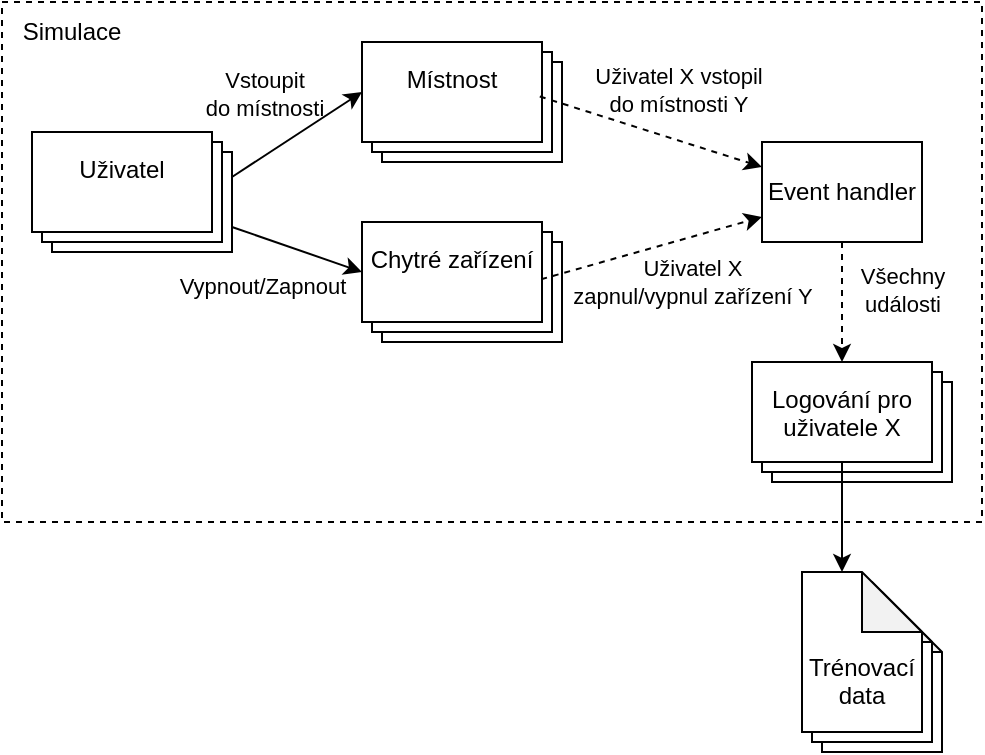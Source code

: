 <mxfile>
    <diagram id="i0kpc1rrfFxgzFOLtM8V" name="Page-1">
        <mxGraphModel dx="587" dy="618" grid="1" gridSize="10" guides="1" tooltips="1" connect="1" arrows="1" fold="1" page="1" pageScale="1" pageWidth="850" pageHeight="1100" math="0" shadow="0">
            <root>
                <mxCell id="0"/>
                <mxCell id="1" parent="0"/>
                <mxCell id="26" value="" style="rounded=0;whiteSpace=wrap;html=1;dashed=1;labelBackgroundColor=none;fillColor=none;" parent="1" vertex="1">
                    <mxGeometry x="80" y="220" width="490" height="260" as="geometry"/>
                </mxCell>
                <mxCell id="27" value="Simulace" style="text;html=1;strokeColor=none;fillColor=none;align=center;verticalAlign=middle;whiteSpace=wrap;rounded=0;dashed=1;labelBackgroundColor=none;movable=1;resizable=1;rotatable=1;deletable=1;editable=1;connectable=1;" parent="1" vertex="1">
                    <mxGeometry x="80" y="220" width="70" height="30" as="geometry"/>
                </mxCell>
                <mxCell id="28" style="edgeStyle=none;html=1;exitX=0.5;exitY=1;exitDx=0;exitDy=0;entryX=0;entryY=0;entryDx=45;entryDy=0;dashed=1;endArrow=classic;endFill=1;entryPerimeter=0;" parent="1" source="30" target="52" edge="1">
                    <mxGeometry relative="1" as="geometry">
                        <mxPoint x="500" y="400" as="targetPoint"/>
                    </mxGeometry>
                </mxCell>
                <mxCell id="29" value="Všechny&lt;div&gt;události&lt;/div&gt;" style="edgeLabel;html=1;align=center;verticalAlign=middle;resizable=0;points=[];labelBackgroundColor=none;" parent="28" vertex="1" connectable="0">
                    <mxGeometry x="-0.201" y="2" relative="1" as="geometry">
                        <mxPoint x="28" as="offset"/>
                    </mxGeometry>
                </mxCell>
                <mxCell id="30" value="Event handler" style="rounded=0;whiteSpace=wrap;html=1;" parent="1" vertex="1">
                    <mxGeometry x="460" y="290" width="80" height="50" as="geometry"/>
                </mxCell>
                <mxCell id="31" style="edgeStyle=none;html=1;exitX=0;exitY=0;exitDx=100;exitDy=22.5;entryX=0;entryY=0;entryDx=0;entryDy=25;endArrow=classic;endFill=1;exitPerimeter=0;entryPerimeter=0;" parent="1" source="45" target="47" edge="1">
                    <mxGeometry relative="1" as="geometry">
                        <mxPoint x="260" y="275.0" as="targetPoint"/>
                    </mxGeometry>
                </mxCell>
                <mxCell id="32" value="Vstoupit&lt;br&gt;do místnosti" style="edgeLabel;html=1;align=center;verticalAlign=middle;resizable=0;points=[];labelBackgroundColor=none;" parent="31" vertex="1" connectable="0">
                    <mxGeometry x="-0.217" relative="1" as="geometry">
                        <mxPoint x="-10" y="-25" as="offset"/>
                    </mxGeometry>
                </mxCell>
                <mxCell id="33" style="edgeStyle=none;html=1;exitX=0;exitY=0;exitDx=100;exitDy=47.5;entryX=0;entryY=0;entryDx=0;entryDy=25;endArrow=classic;endFill=1;exitPerimeter=0;entryPerimeter=0;" parent="1" source="45" target="48" edge="1">
                    <mxGeometry relative="1" as="geometry">
                        <mxPoint x="260" y="355.0" as="targetPoint"/>
                    </mxGeometry>
                </mxCell>
                <mxCell id="34" value="Vypnout/Zapnout" style="edgeLabel;html=1;align=center;verticalAlign=middle;resizable=0;points=[];labelBackgroundColor=none;" parent="33" vertex="1" connectable="0">
                    <mxGeometry x="-0.351" y="-1" relative="1" as="geometry">
                        <mxPoint x="-6" y="21" as="offset"/>
                    </mxGeometry>
                </mxCell>
                <mxCell id="45" value="Uživatel" style="verticalLabelPosition=bottom;verticalAlign=top;html=1;shape=mxgraph.basic.layered_rect;dx=10;outlineConnect=0;whiteSpace=wrap;spacing=0;spacingTop=-53;spacingBottom=0;spacingRight=10;" parent="1" vertex="1">
                    <mxGeometry x="95" y="285" width="100" height="60" as="geometry"/>
                </mxCell>
                <mxCell id="47" value="Místnost" style="verticalLabelPosition=bottom;verticalAlign=top;html=1;shape=mxgraph.basic.layered_rect;dx=10;outlineConnect=0;whiteSpace=wrap;spacing=0;spacingTop=-53;spacingBottom=0;spacingRight=10;" parent="1" vertex="1">
                    <mxGeometry x="260" y="240" width="100" height="60" as="geometry"/>
                </mxCell>
                <mxCell id="39" style="edgeStyle=none;html=1;exitX=0.889;exitY=0.454;exitDx=0;exitDy=0;entryX=0;entryY=0.25;entryDx=0;entryDy=0;dashed=1;exitPerimeter=0;" parent="1" source="47" target="30" edge="1">
                    <mxGeometry relative="1" as="geometry">
                        <mxPoint x="340" y="262.5" as="sourcePoint"/>
                    </mxGeometry>
                </mxCell>
                <mxCell id="40" value="Uživatel X vstopil&lt;div&gt;do místnosti Y&lt;/div&gt;" style="edgeLabel;html=1;align=center;verticalAlign=middle;resizable=0;points=[];labelBackgroundColor=none;" parent="39" vertex="1" connectable="0">
                    <mxGeometry x="-0.358" relative="1" as="geometry">
                        <mxPoint x="33" y="-15" as="offset"/>
                    </mxGeometry>
                </mxCell>
                <mxCell id="48" value="Chytré zařízení" style="verticalLabelPosition=bottom;verticalAlign=top;html=1;shape=mxgraph.basic.layered_rect;dx=10;outlineConnect=0;whiteSpace=wrap;spacing=0;spacingTop=-53;spacingBottom=0;spacingRight=10;" parent="1" vertex="1">
                    <mxGeometry x="260" y="330" width="100" height="60" as="geometry"/>
                </mxCell>
                <mxCell id="36" style="edgeStyle=none;html=1;exitX=0.896;exitY=0.477;exitDx=0;exitDy=0;entryX=0;entryY=0.75;entryDx=0;entryDy=0;dashed=1;exitPerimeter=0;" parent="1" source="48" target="30" edge="1">
                    <mxGeometry relative="1" as="geometry">
                        <mxPoint x="340" y="367.5" as="sourcePoint"/>
                    </mxGeometry>
                </mxCell>
                <mxCell id="37" value="Uživatel X&lt;div&gt;zapnul/vypnul&amp;nbsp;&lt;span style=&quot;&quot;&gt;zařízení Y&lt;/span&gt;&lt;/div&gt;" style="edgeLabel;html=1;align=center;verticalAlign=middle;resizable=0;points=[];labelBackgroundColor=none;" parent="36" vertex="1" connectable="0">
                    <mxGeometry x="-0.294" y="-2" relative="1" as="geometry">
                        <mxPoint x="36" y="10" as="offset"/>
                    </mxGeometry>
                </mxCell>
                <mxCell id="51" value="" style="group" parent="1" vertex="1" connectable="0">
                    <mxGeometry x="480" y="505" width="70" height="90" as="geometry"/>
                </mxCell>
                <mxCell id="50" value="" style="shape=note;whiteSpace=wrap;html=1;backgroundOutline=1;darkOpacity=0.05;labelBackgroundColor=none;" parent="51" vertex="1">
                    <mxGeometry x="10" y="10" width="60" height="80" as="geometry"/>
                </mxCell>
                <mxCell id="49" value="" style="shape=note;whiteSpace=wrap;html=1;backgroundOutline=1;darkOpacity=0.05;labelBackgroundColor=none;" parent="51" vertex="1">
                    <mxGeometry x="5" y="5" width="60" height="80" as="geometry"/>
                </mxCell>
                <mxCell id="44" value="&lt;br&gt;&lt;br&gt;Trénovací data" style="shape=note;whiteSpace=wrap;html=1;backgroundOutline=1;darkOpacity=0.05;labelBackgroundColor=none;" parent="51" vertex="1">
                    <mxGeometry width="60" height="80" as="geometry"/>
                </mxCell>
                <mxCell id="52" value="Logování pro&lt;div&gt;uživatele X&lt;/div&gt;" style="verticalLabelPosition=bottom;verticalAlign=top;html=1;shape=mxgraph.basic.layered_rect;dx=10;outlineConnect=0;whiteSpace=wrap;spacing=0;spacingTop=-53;spacingBottom=0;spacingRight=10;" vertex="1" parent="1">
                    <mxGeometry x="455" y="400" width="100" height="60" as="geometry"/>
                </mxCell>
                <mxCell id="42" style="edgeStyle=none;html=1;exitX=0.5;exitY=1;exitDx=0;exitDy=0;entryX=0;entryY=0;entryDx=20;entryDy=0;entryPerimeter=0;endArrow=classic;endFill=1;" parent="1" target="44" edge="1">
                    <mxGeometry relative="1" as="geometry">
                        <mxPoint x="500" y="450" as="sourcePoint"/>
                    </mxGeometry>
                </mxCell>
            </root>
        </mxGraphModel>
    </diagram>
</mxfile>